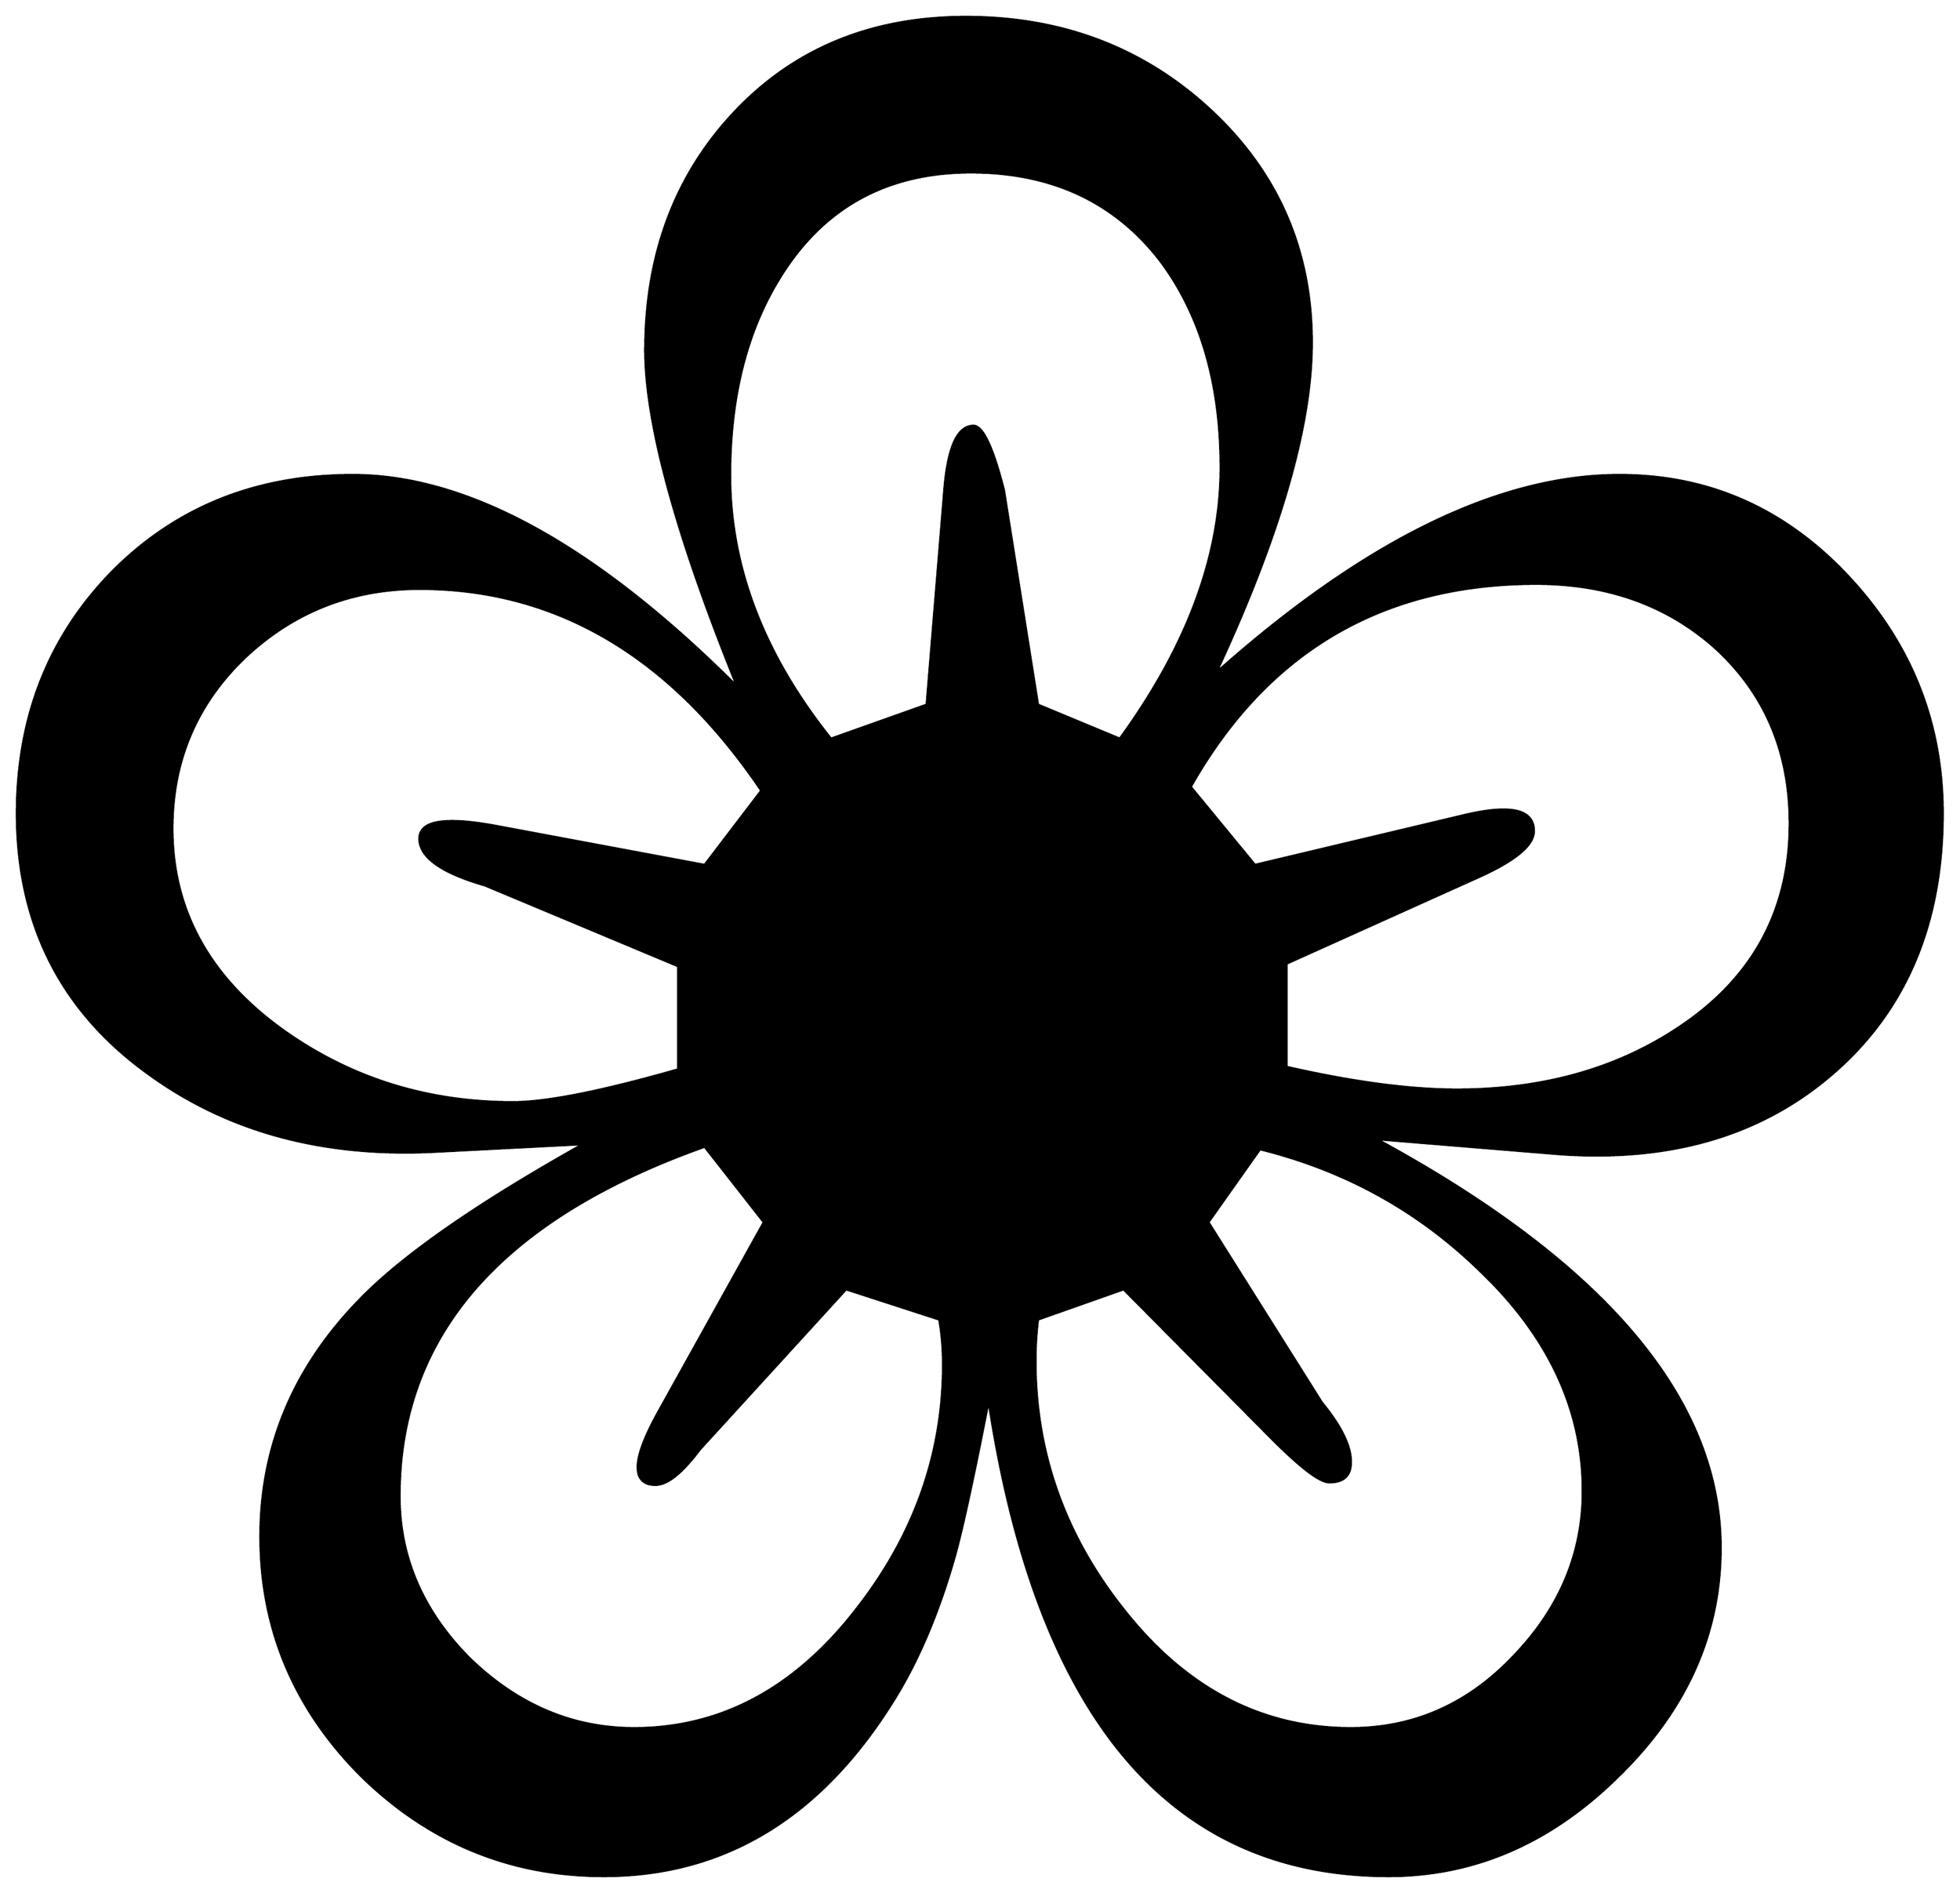 


\begin{tikzpicture}[y=0.80pt, x=0.80pt, yscale=-1.0, xscale=1.0, inner sep=0pt, outer sep=0pt]
\begin{scope}[shift={(100.0,1831.0)},nonzero rule]
  \path[draw=.,fill=.,line width=1.600pt] (1626.0,-813.0) ..
    controls (1626.0,-730.333) and (1600.0,-664.333) ..
    (1548.0,-615.0) .. controls (1496.667,-566.333) and
    (1431.333,-542.0) .. (1352.0,-542.0) .. controls
    (1342.667,-542.0) and (1333.0,-542.333) .. (1323.0,-543.0) --
    (1177.0,-555.0) .. controls (1359.0,-456.333) and
    (1450.0,-348.333) .. (1450.0,-231.0) .. controls
    (1450.0,-163.0) and (1423.0,-102.667) .. (1369.0,-50.0) ..
    controls (1315.667,2.667) and (1255.0,29.0) .. (1187.0,29.0) ..
    controls (1013.667,29.0) and (908.0,-96.667) .. (870.0,-348.0)
    .. controls (858.0,-286.667) and (849.0,-245.333) ..
    (843.0,-224.0) .. controls (829.667,-177.333) and (812.667,-138.0)
    .. (792.0,-106.0) .. controls (734.667,-16.0) and (659.0,29.0)
    .. (565.0,29.0) .. controls (491.0,29.0) and (427.0,2.667) ..
    (373.0,-50.0) .. controls (319.667,-103.333) and (293.0,-166.667)
    .. (293.0,-240.0) .. controls (293.0,-312.0) and
    (319.667,-375.0) .. (373.0,-429.0) .. controls (407.0,-463.667)
    and (465.667,-504.333) .. (549.0,-551.0) -- (432.0,-545.0) ..
    controls (343.333,-540.333) and (267.667,-560.667) .. (205.0,-606.0)
    .. controls (135.0,-656.0) and (100.0,-725.0) ..
    (100.0,-813.0) .. controls (100.0,-889.0) and (125.0,-952.667)
    .. (175.0,-1004.0) .. controls (225.667,-1055.333) and
    (289.333,-1081.0) .. (366.0,-1081.0) .. controls
    (457.333,-1081.0) and (559.0,-1025.0) .. (671.0,-913.0) ..
    controls (622.333,-1033.0) and (598.0,-1122.0) ..
    (598.0,-1180.0) .. controls (598.0,-1256.0) and
    (621.667,-1319.0) .. (669.0,-1369.0) .. controls
    (716.333,-1419.0) and (777.333,-1444.0) .. (852.0,-1444.0) ..
    controls (927.333,-1444.0) and (991.333,-1420.0) ..
    (1044.0,-1372.0) .. controls (1098.667,-1322.0) and
    (1126.0,-1260.0) .. (1126.0,-1186.0) .. controls
    (1126.0,-1120.0) and (1100.667,-1032.667) .. (1050.0,-924.0) ..
    controls (1167.333,-1028.667) and (1274.0,-1081.0) ..
    (1370.0,-1081.0) .. controls (1440.667,-1081.0) and
    (1501.0,-1054.333) .. (1551.0,-1001.0) .. controls
    (1601.0,-947.667) and (1626.0,-885.0) .. (1626.0,-813.0) --
    cycle(1505.0,-805.0) .. controls (1505.0,-861.667) and
    (1485.333,-908.0) .. (1446.0,-944.0) .. controls
    (1408.0,-978.0) and (1360.667,-995.0) .. (1304.0,-995.0) ..
    controls (1182.0,-995.0) and (1090.667,-941.333) ..
    (1030.0,-834.0) -- (1081.0,-772.0) -- (1245.0,-811.0) ..
    controls (1283.0,-820.333) and (1302.0,-816.333) ..
    (1302.0,-799.0) .. controls (1302.0,-787.667) and
    (1287.0,-775.333) .. (1257.0,-762.0) -- (1106.0,-694.0) --
    (1106.0,-612.0) .. controls (1158.667,-600.0) and
    (1203.667,-594.0) .. (1241.0,-594.0) .. controls
    (1311.0,-594.0) and (1371.0,-611.333) .. (1421.0,-646.0) ..
    controls (1477.0,-684.667) and (1505.0,-737.667) ..
    (1505.0,-805.0) -- cycle(1054.0,-1087.0) .. controls
    (1054.0,-1153.667) and (1038.0,-1208.333) .. (1006.0,-1251.0) ..
    controls (970.0,-1297.667) and (920.0,-1321.0) ..
    (856.0,-1321.0) .. controls (792.667,-1321.0) and
    (744.0,-1296.0) .. (710.0,-1246.0) .. controls
    (680.0,-1202.0) and (665.0,-1147.0) .. (665.0,-1081.0) ..
    controls (665.0,-1008.333) and (691.667,-938.667) ..
    (745.0,-872.0) -- (821.0,-899.0) -- (835.0,-1069.0) ..
    controls (837.667,-1103.0) and (845.333,-1120.0) ..
    (858.0,-1120.0) .. controls (865.333,-1120.0) and
    (873.333,-1103.0) .. (882.0,-1069.0) -- (909.0,-899.0) --
    (974.0,-872.0) .. controls (1027.333,-945.333) and
    (1054.0,-1017.0) .. (1054.0,-1087.0) -- cycle(1341.0,-276.0)
    .. controls (1341.0,-340.667) and (1313.667,-399.0) ..
    (1259.0,-451.0) .. controls (1210.333,-498.333) and
    (1152.333,-530.333) .. (1085.0,-547.0) -- (1044.0,-489.0) --
    (1134.0,-346.0) .. controls (1149.333,-327.333) and
    (1157.0,-311.667) .. (1157.0,-299.0) .. controls
    (1157.0,-288.333) and (1151.333,-283.0) .. (1140.0,-283.0) ..
    controls (1132.667,-283.0) and (1117.667,-294.333) ..
    (1095.0,-317.0) -- (977.0,-436.0) -- (909.0,-412.0) ..
    controls (907.667,-401.333) and (907.0,-390.333) .. (907.0,-379.0)
    .. controls (907.0,-306.333) and (930.333,-240.667) ..
    (977.0,-182.0) .. controls (1026.333,-119.333) and
    (1086.333,-88.0) .. (1157.0,-88.0) .. controls (1207.0,-88.0)
    and (1250.0,-107.0) .. (1286.0,-145.0) .. controls
    (1322.667,-183.0) and (1341.0,-226.667) .. (1341.0,-276.0) --
    cycle(690.0,-831.0) .. controls (618.0,-937.667) and
    (527.667,-991.0) .. (419.0,-991.0) .. controls (365.0,-991.0)
    and (318.667,-972.667) .. (280.0,-936.0) .. controls
    (242.0,-899.333) and (223.0,-854.333) .. (223.0,-801.0) ..
    controls (223.0,-736.333) and (252.333,-683.0) .. (311.0,-641.0)
    .. controls (364.333,-603.0) and (425.0,-584.0) ..
    (493.0,-584.0) .. controls (519.667,-584.0) and (563.333,-592.667)
    .. (624.0,-610.0) -- (624.0,-692.0) -- (471.0,-756.0) ..
    controls (436.333,-766.0) and (419.0,-778.333) .. (419.0,-793.0)
    .. controls (419.0,-807.0) and (439.0,-810.333) ..
    (479.0,-803.0) -- (645.0,-772.0) -- (690.0,-831.0) --
    cycle(831.0,-412.0) -- (757.0,-436.0) -- (641.0,-309.0) ..
    controls (627.0,-290.333) and (615.333,-281.0) .. (606.0,-281.0)
    .. controls (596.667,-281.0) and (592.0,-285.667) ..
    (592.0,-295.0) .. controls (592.0,-304.333) and (597.333,-318.667)
    .. (608.0,-338.0) -- (692.0,-489.0) -- (645.0,-549.0) ..
    controls (483.667,-491.667) and (403.0,-399.333) .. (403.0,-272.0)
    .. controls (403.0,-223.333) and (421.667,-180.333) ..
    (459.0,-143.0) .. controls (497.0,-106.333) and (540.333,-88.0)
    .. (589.0,-88.0) .. controls (657.667,-88.0) and
    (716.333,-119.333) .. (765.0,-182.0) .. controls (811.0,-240.667)
    and (834.0,-305.333) .. (834.0,-376.0) .. controls
    (834.0,-388.667) and (833.0,-400.667) .. (831.0,-412.0) --
    cycle;
\end{scope}

\end{tikzpicture}

